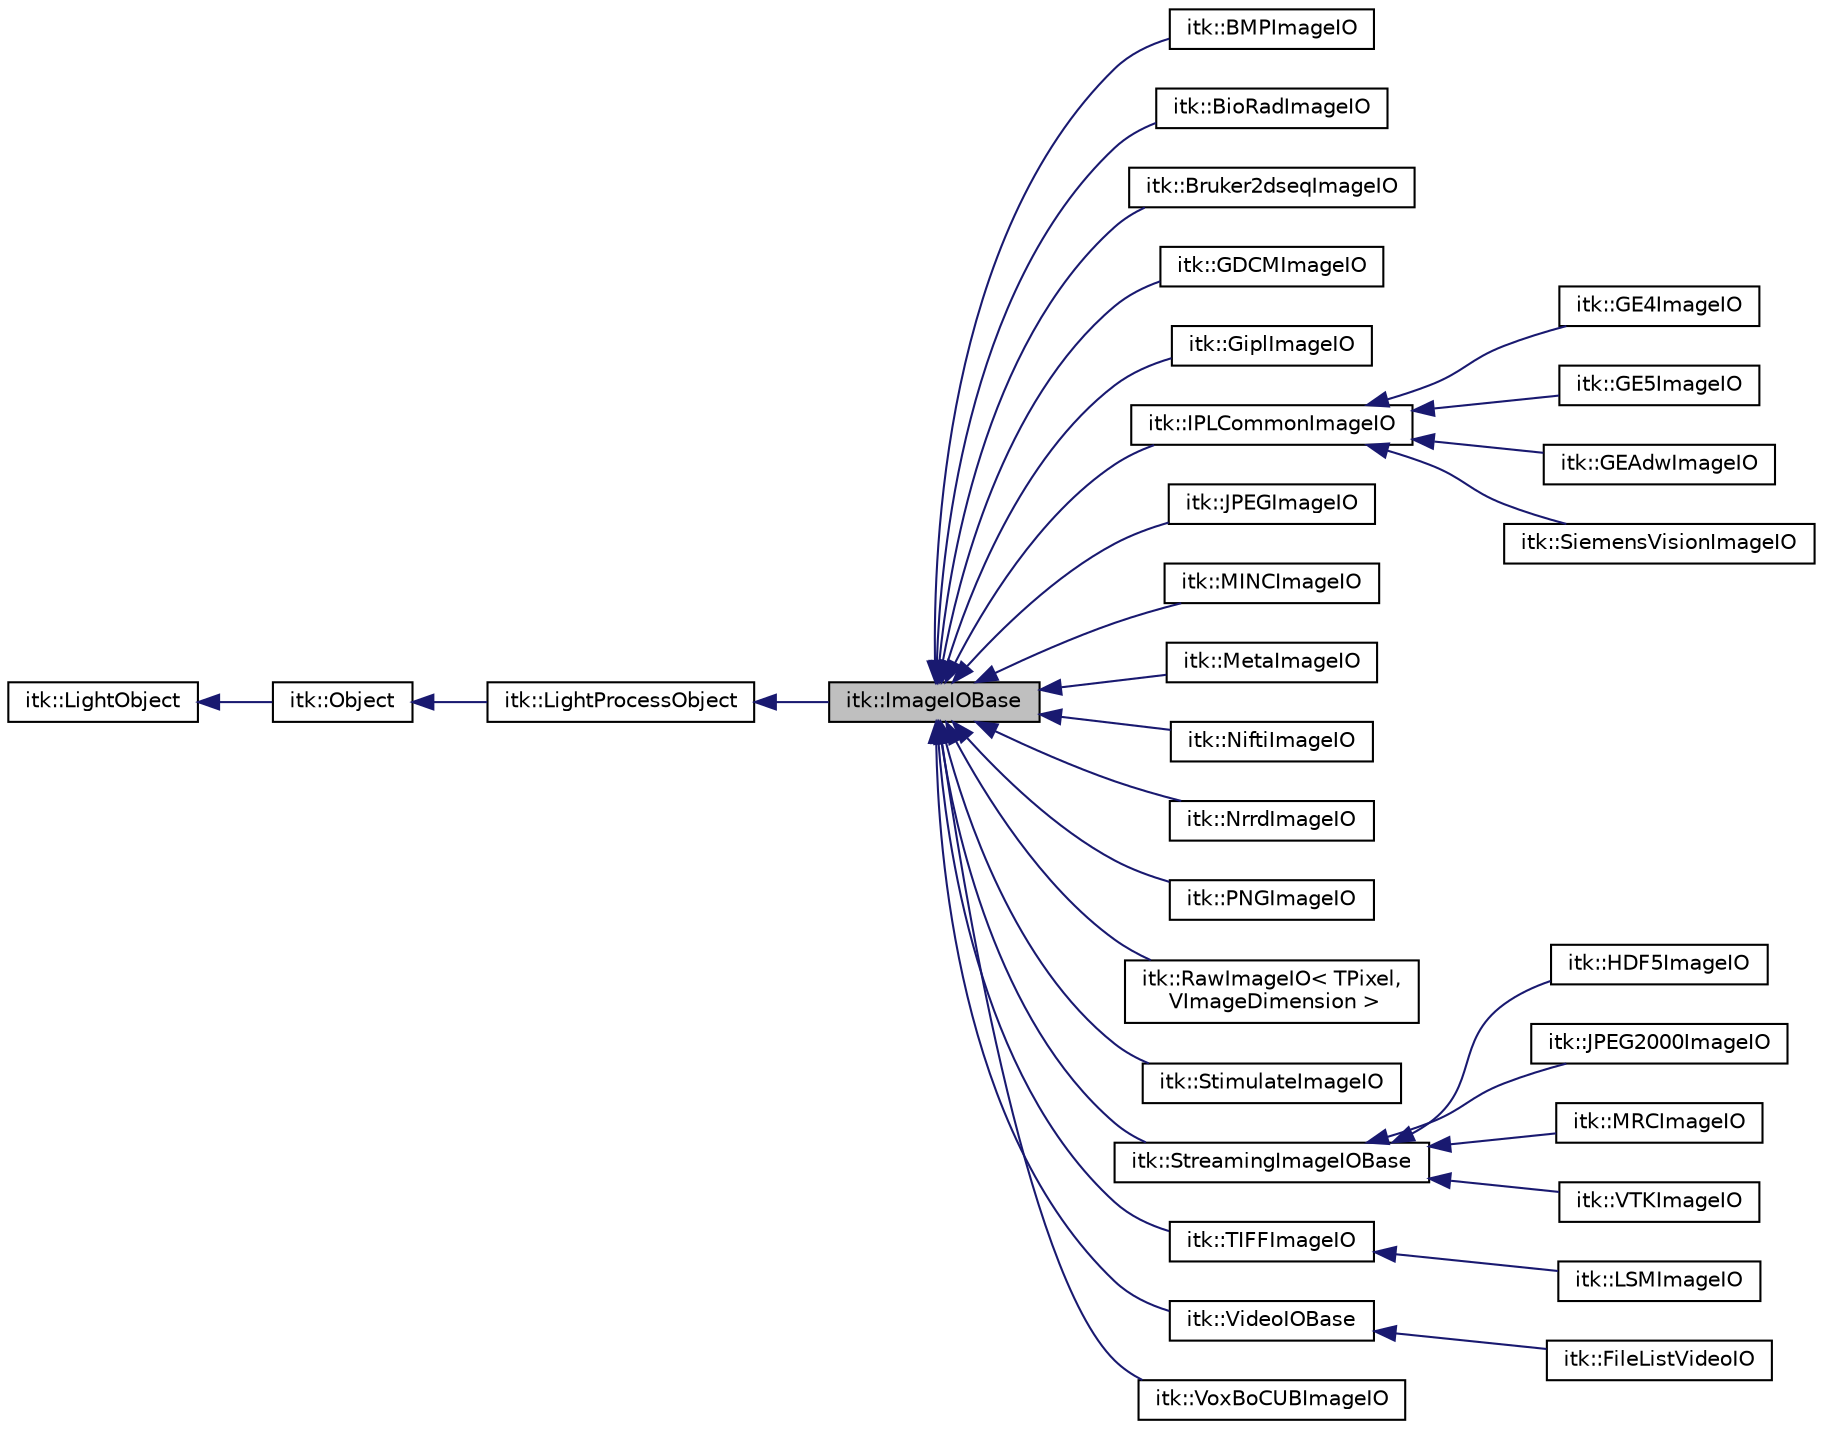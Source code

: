 digraph "itk::ImageIOBase"
{
 // LATEX_PDF_SIZE
  edge [fontname="Helvetica",fontsize="10",labelfontname="Helvetica",labelfontsize="10"];
  node [fontname="Helvetica",fontsize="10",shape=record];
  rankdir="LR";
  Node1 [label="itk::ImageIOBase",height=0.2,width=0.4,color="black", fillcolor="grey75", style="filled", fontcolor="black",tooltip="Abstract superclass defines image IO interface."];
  Node2 -> Node1 [dir="back",color="midnightblue",fontsize="10",style="solid",fontname="Helvetica"];
  Node2 [label="itk::LightProcessObject",height=0.2,width=0.4,color="black", fillcolor="white", style="filled",URL="$classitk_1_1LightProcessObject.html",tooltip="LightProcessObject is the base class for all process objects (source, filters, mappers) in the Insigh..."];
  Node3 -> Node2 [dir="back",color="midnightblue",fontsize="10",style="solid",fontname="Helvetica"];
  Node3 [label="itk::Object",height=0.2,width=0.4,color="black", fillcolor="white", style="filled",URL="$classitk_1_1Object.html",tooltip="Base class for most ITK classes."];
  Node4 -> Node3 [dir="back",color="midnightblue",fontsize="10",style="solid",fontname="Helvetica"];
  Node4 [label="itk::LightObject",height=0.2,width=0.4,color="black", fillcolor="white", style="filled",URL="$classitk_1_1LightObject.html",tooltip="Light weight base class for most itk classes."];
  Node1 -> Node5 [dir="back",color="midnightblue",fontsize="10",style="solid",fontname="Helvetica"];
  Node5 [label="itk::BMPImageIO",height=0.2,width=0.4,color="black", fillcolor="white", style="filled",URL="$classitk_1_1BMPImageIO.html",tooltip="Read BMPImage file format."];
  Node1 -> Node6 [dir="back",color="midnightblue",fontsize="10",style="solid",fontname="Helvetica"];
  Node6 [label="itk::BioRadImageIO",height=0.2,width=0.4,color="black", fillcolor="white", style="filled",URL="$classitk_1_1BioRadImageIO.html",tooltip="ImageIO class for reading Bio-Rad images. Bio-Rad file format are used by confocal microscopes like M..."];
  Node1 -> Node7 [dir="back",color="midnightblue",fontsize="10",style="solid",fontname="Helvetica"];
  Node7 [label="itk::Bruker2dseqImageIO",height=0.2,width=0.4,color="black", fillcolor="white", style="filled",URL="$classitk_1_1Bruker2dseqImageIO.html",tooltip="Class that defines how to read Bruker file format."];
  Node1 -> Node8 [dir="back",color="midnightblue",fontsize="10",style="solid",fontname="Helvetica"];
  Node8 [label="itk::GDCMImageIO",height=0.2,width=0.4,color="black", fillcolor="white", style="filled",URL="$classitk_1_1GDCMImageIO.html",tooltip="ImageIO class for reading and writing DICOM V3.0 and ACR/NEMA 1&2 uncompressed images...."];
  Node1 -> Node9 [dir="back",color="midnightblue",fontsize="10",style="solid",fontname="Helvetica"];
  Node9 [label="itk::GiplImageIO",height=0.2,width=0.4,color="black", fillcolor="white", style="filled",URL="$classitk_1_1GiplImageIO.html",tooltip="Read GiplImage file format."];
  Node1 -> Node10 [dir="back",color="midnightblue",fontsize="10",style="solid",fontname="Helvetica"];
  Node10 [label="itk::IPLCommonImageIO",height=0.2,width=0.4,color="black", fillcolor="white", style="filled",URL="$classitk_1_1IPLCommonImageIO.html",tooltip="Class that defines how to read GE4 file format."];
  Node10 -> Node11 [dir="back",color="midnightblue",fontsize="10",style="solid",fontname="Helvetica"];
  Node11 [label="itk::GE4ImageIO",height=0.2,width=0.4,color="black", fillcolor="white", style="filled",URL="$classitk_1_1GE4ImageIO.html",tooltip="Class that defines how to read GE4 file format."];
  Node10 -> Node12 [dir="back",color="midnightblue",fontsize="10",style="solid",fontname="Helvetica"];
  Node12 [label="itk::GE5ImageIO",height=0.2,width=0.4,color="black", fillcolor="white", style="filled",URL="$classitk_1_1GE5ImageIO.html",tooltip="Class that defines how to read GE5 file format."];
  Node10 -> Node13 [dir="back",color="midnightblue",fontsize="10",style="solid",fontname="Helvetica"];
  Node13 [label="itk::GEAdwImageIO",height=0.2,width=0.4,color="black", fillcolor="white", style="filled",URL="$classitk_1_1GEAdwImageIO.html",tooltip="Class that defines how to read GEAdw file format."];
  Node10 -> Node14 [dir="back",color="midnightblue",fontsize="10",style="solid",fontname="Helvetica"];
  Node14 [label="itk::SiemensVisionImageIO",height=0.2,width=0.4,color="black", fillcolor="white", style="filled",URL="$classitk_1_1SiemensVisionImageIO.html",tooltip="Class that defines how to read SiemensVision file format."];
  Node1 -> Node15 [dir="back",color="midnightblue",fontsize="10",style="solid",fontname="Helvetica"];
  Node15 [label="itk::JPEGImageIO",height=0.2,width=0.4,color="black", fillcolor="white", style="filled",URL="$classitk_1_1JPEGImageIO.html",tooltip="ImageIO object for reading and writing JPEG images."];
  Node1 -> Node16 [dir="back",color="midnightblue",fontsize="10",style="solid",fontname="Helvetica"];
  Node16 [label="itk::MINCImageIO",height=0.2,width=0.4,color="black", fillcolor="white", style="filled",URL="$classitk_1_1MINCImageIO.html",tooltip="Class that defines how to read MINC file format."];
  Node1 -> Node17 [dir="back",color="midnightblue",fontsize="10",style="solid",fontname="Helvetica"];
  Node17 [label="itk::MetaImageIO",height=0.2,width=0.4,color="black", fillcolor="white", style="filled",URL="$classitk_1_1MetaImageIO.html",tooltip="Read MetaImage file format."];
  Node1 -> Node18 [dir="back",color="midnightblue",fontsize="10",style="solid",fontname="Helvetica"];
  Node18 [label="itk::NiftiImageIO",height=0.2,width=0.4,color="black", fillcolor="white", style="filled",URL="$classitk_1_1NiftiImageIO.html",tooltip="Class that defines how to read Nifti file format. Nifti IMAGE FILE FORMAT - As much information as I ..."];
  Node1 -> Node19 [dir="back",color="midnightblue",fontsize="10",style="solid",fontname="Helvetica"];
  Node19 [label="itk::NrrdImageIO",height=0.2,width=0.4,color="black", fillcolor="white", style="filled",URL="$classitk_1_1NrrdImageIO.html",tooltip="Read and write the \"Nearly Raw Raster Data\" (Nrrd) image format. The Nrrd format was developed as par..."];
  Node1 -> Node20 [dir="back",color="midnightblue",fontsize="10",style="solid",fontname="Helvetica"];
  Node20 [label="itk::PNGImageIO",height=0.2,width=0.4,color="black", fillcolor="white", style="filled",URL="$classitk_1_1PNGImageIO.html",tooltip="ImageIO object for reading and writing PNG images."];
  Node1 -> Node21 [dir="back",color="midnightblue",fontsize="10",style="solid",fontname="Helvetica"];
  Node21 [label="itk::RawImageIO\< TPixel,\l VImageDimension \>",height=0.2,width=0.4,color="black", fillcolor="white", style="filled",URL="$classitk_1_1RawImageIO.html",tooltip="Read and write raw binary images."];
  Node1 -> Node22 [dir="back",color="midnightblue",fontsize="10",style="solid",fontname="Helvetica"];
  Node22 [label="itk::StimulateImageIO",height=0.2,width=0.4,color="black", fillcolor="white", style="filled",URL="$classitk_1_1StimulateImageIO.html",tooltip="ImageIO class for reading SDT/SPR (Stimulate) images This format is similar to a MetaImageIO file: Th..."];
  Node1 -> Node23 [dir="back",color="midnightblue",fontsize="10",style="solid",fontname="Helvetica"];
  Node23 [label="itk::StreamingImageIOBase",height=0.2,width=0.4,color="black", fillcolor="white", style="filled",URL="$classitk_1_1StreamingImageIOBase.html",tooltip="A base class for specific ImageIO file formats which support streaming."];
  Node23 -> Node24 [dir="back",color="midnightblue",fontsize="10",style="solid",fontname="Helvetica"];
  Node24 [label="itk::HDF5ImageIO",height=0.2,width=0.4,color="black", fillcolor="white", style="filled",URL="$classitk_1_1HDF5ImageIO.html",tooltip="Class that defines how to read HDF5 file format. HDF5 IMAGE FILE FORMAT - As much information as I ca..."];
  Node23 -> Node25 [dir="back",color="midnightblue",fontsize="10",style="solid",fontname="Helvetica"];
  Node25 [label="itk::JPEG2000ImageIO",height=0.2,width=0.4,color="black", fillcolor="white", style="filled",URL="$classitk_1_1JPEG2000ImageIO.html",tooltip="Supports for the JPEG2000 file format based on openjpeg."];
  Node23 -> Node26 [dir="back",color="midnightblue",fontsize="10",style="solid",fontname="Helvetica"];
  Node26 [label="itk::MRCImageIO",height=0.2,width=0.4,color="black", fillcolor="white", style="filled",URL="$classitk_1_1MRCImageIO.html",tooltip="An ImageIO class to read the MRC file format. The MRC file format frequently has the extension \"...."];
  Node23 -> Node27 [dir="back",color="midnightblue",fontsize="10",style="solid",fontname="Helvetica"];
  Node27 [label="itk::VTKImageIO",height=0.2,width=0.4,color="black", fillcolor="white", style="filled",URL="$classitk_1_1VTKImageIO.html",tooltip="ImageIO class for reading VTK images."];
  Node1 -> Node28 [dir="back",color="midnightblue",fontsize="10",style="solid",fontname="Helvetica"];
  Node28 [label="itk::TIFFImageIO",height=0.2,width=0.4,color="black", fillcolor="white", style="filled",URL="$classitk_1_1TIFFImageIO.html",tooltip="ImageIO object for reading and writing TIFF images."];
  Node28 -> Node29 [dir="back",color="midnightblue",fontsize="10",style="solid",fontname="Helvetica"];
  Node29 [label="itk::LSMImageIO",height=0.2,width=0.4,color="black", fillcolor="white", style="filled",URL="$classitk_1_1LSMImageIO.html",tooltip="ImageIO class for reading LSM (Zeiss) images LSM is a line of confocal laser scanning microscopes pro..."];
  Node1 -> Node30 [dir="back",color="midnightblue",fontsize="10",style="solid",fontname="Helvetica"];
  Node30 [label="itk::VideoIOBase",height=0.2,width=0.4,color="black", fillcolor="white", style="filled",URL="$classitk_1_1VideoIOBase.html",tooltip="Abstract superclass defines video IO interface."];
  Node30 -> Node31 [dir="back",color="midnightblue",fontsize="10",style="solid",fontname="Helvetica"];
  Node31 [label="itk::FileListVideoIO",height=0.2,width=0.4,color="black", fillcolor="white", style="filled",URL="$classitk_1_1FileListVideoIO.html",tooltip="VideoIO object for reading and writing videos as a sequence of frame files."];
  Node1 -> Node32 [dir="back",color="midnightblue",fontsize="10",style="solid",fontname="Helvetica"];
  Node32 [label="itk::VoxBoCUBImageIO",height=0.2,width=0.4,color="black", fillcolor="white", style="filled",URL="$classitk_1_1VoxBoCUBImageIO.html",tooltip="Read VoxBoCUBImage file format."];
}
